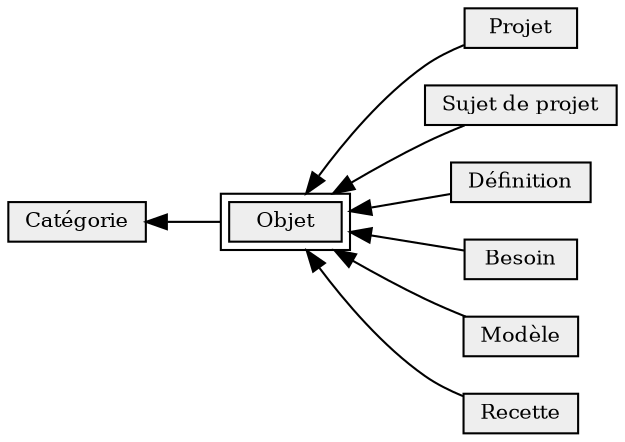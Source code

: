 digraph a {
size="8,20";
rankdir=LR;
node [height=0 style="filled", shape="box", font="Helvetica-Bold", fontsize="10", color="#00000"];
"Objet" -> "Projet" [dir=back];
"Objet" -> "Sujet_de_projet" [dir=back];
"Objet" -> "Définition" [dir=back];
"Objet" -> "Besoin" [dir=back];
"Objet" -> "Modèle" [dir=back];
"Objet" -> "Recette" [dir=back];
"Catégorie" -> "Objet" [dir=back];
"Besoin" [URL="http://smw.learning-socle.org/index.php/Cat%C3%A9gorie:Besoin",peripheries=1,label="Besoin",fillcolor="#EEEEEE"];
"Catégorie" [URL="http://smw.learning-socle.org/index.php/Cat%C3%A9gorie:Cat%C3%A9gorie",peripheries=1,label="Catégorie",fillcolor="#EEEEEE"];
"Définition" [URL="http://smw.learning-socle.org/index.php/Cat%C3%A9gorie:D%C3%A9finition",peripheries=1,label="Définition",fillcolor="#EEEEEE"];
"Modèle" [URL="http://smw.learning-socle.org/index.php/Cat%C3%A9gorie:Mod%C3%A8le",peripheries=1,label="Modèle",fillcolor="#EEEEEE"];
"Objet" [URL="http://smw.learning-socle.org/index.php/Cat%C3%A9gorie:Objet",peripheries=2,label="Objet",fillcolor="#EEEEEE"];
"Projet" [URL="http://smw.learning-socle.org/index.php/Cat%C3%A9gorie:Projet",peripheries=1,label="Projet",fillcolor="#EEEEEE"];
"Recette" [URL="http://smw.learning-socle.org/index.php/Cat%C3%A9gorie:Recette",peripheries=1,label="Recette",fillcolor="#EEEEEE"];
"Sujet_de_projet" [URL="http://smw.learning-socle.org/index.php/Cat%C3%A9gorie:Sujet_de_projet",peripheries=1,label="Sujet de projet",fillcolor="#EEEEEE"];
}
